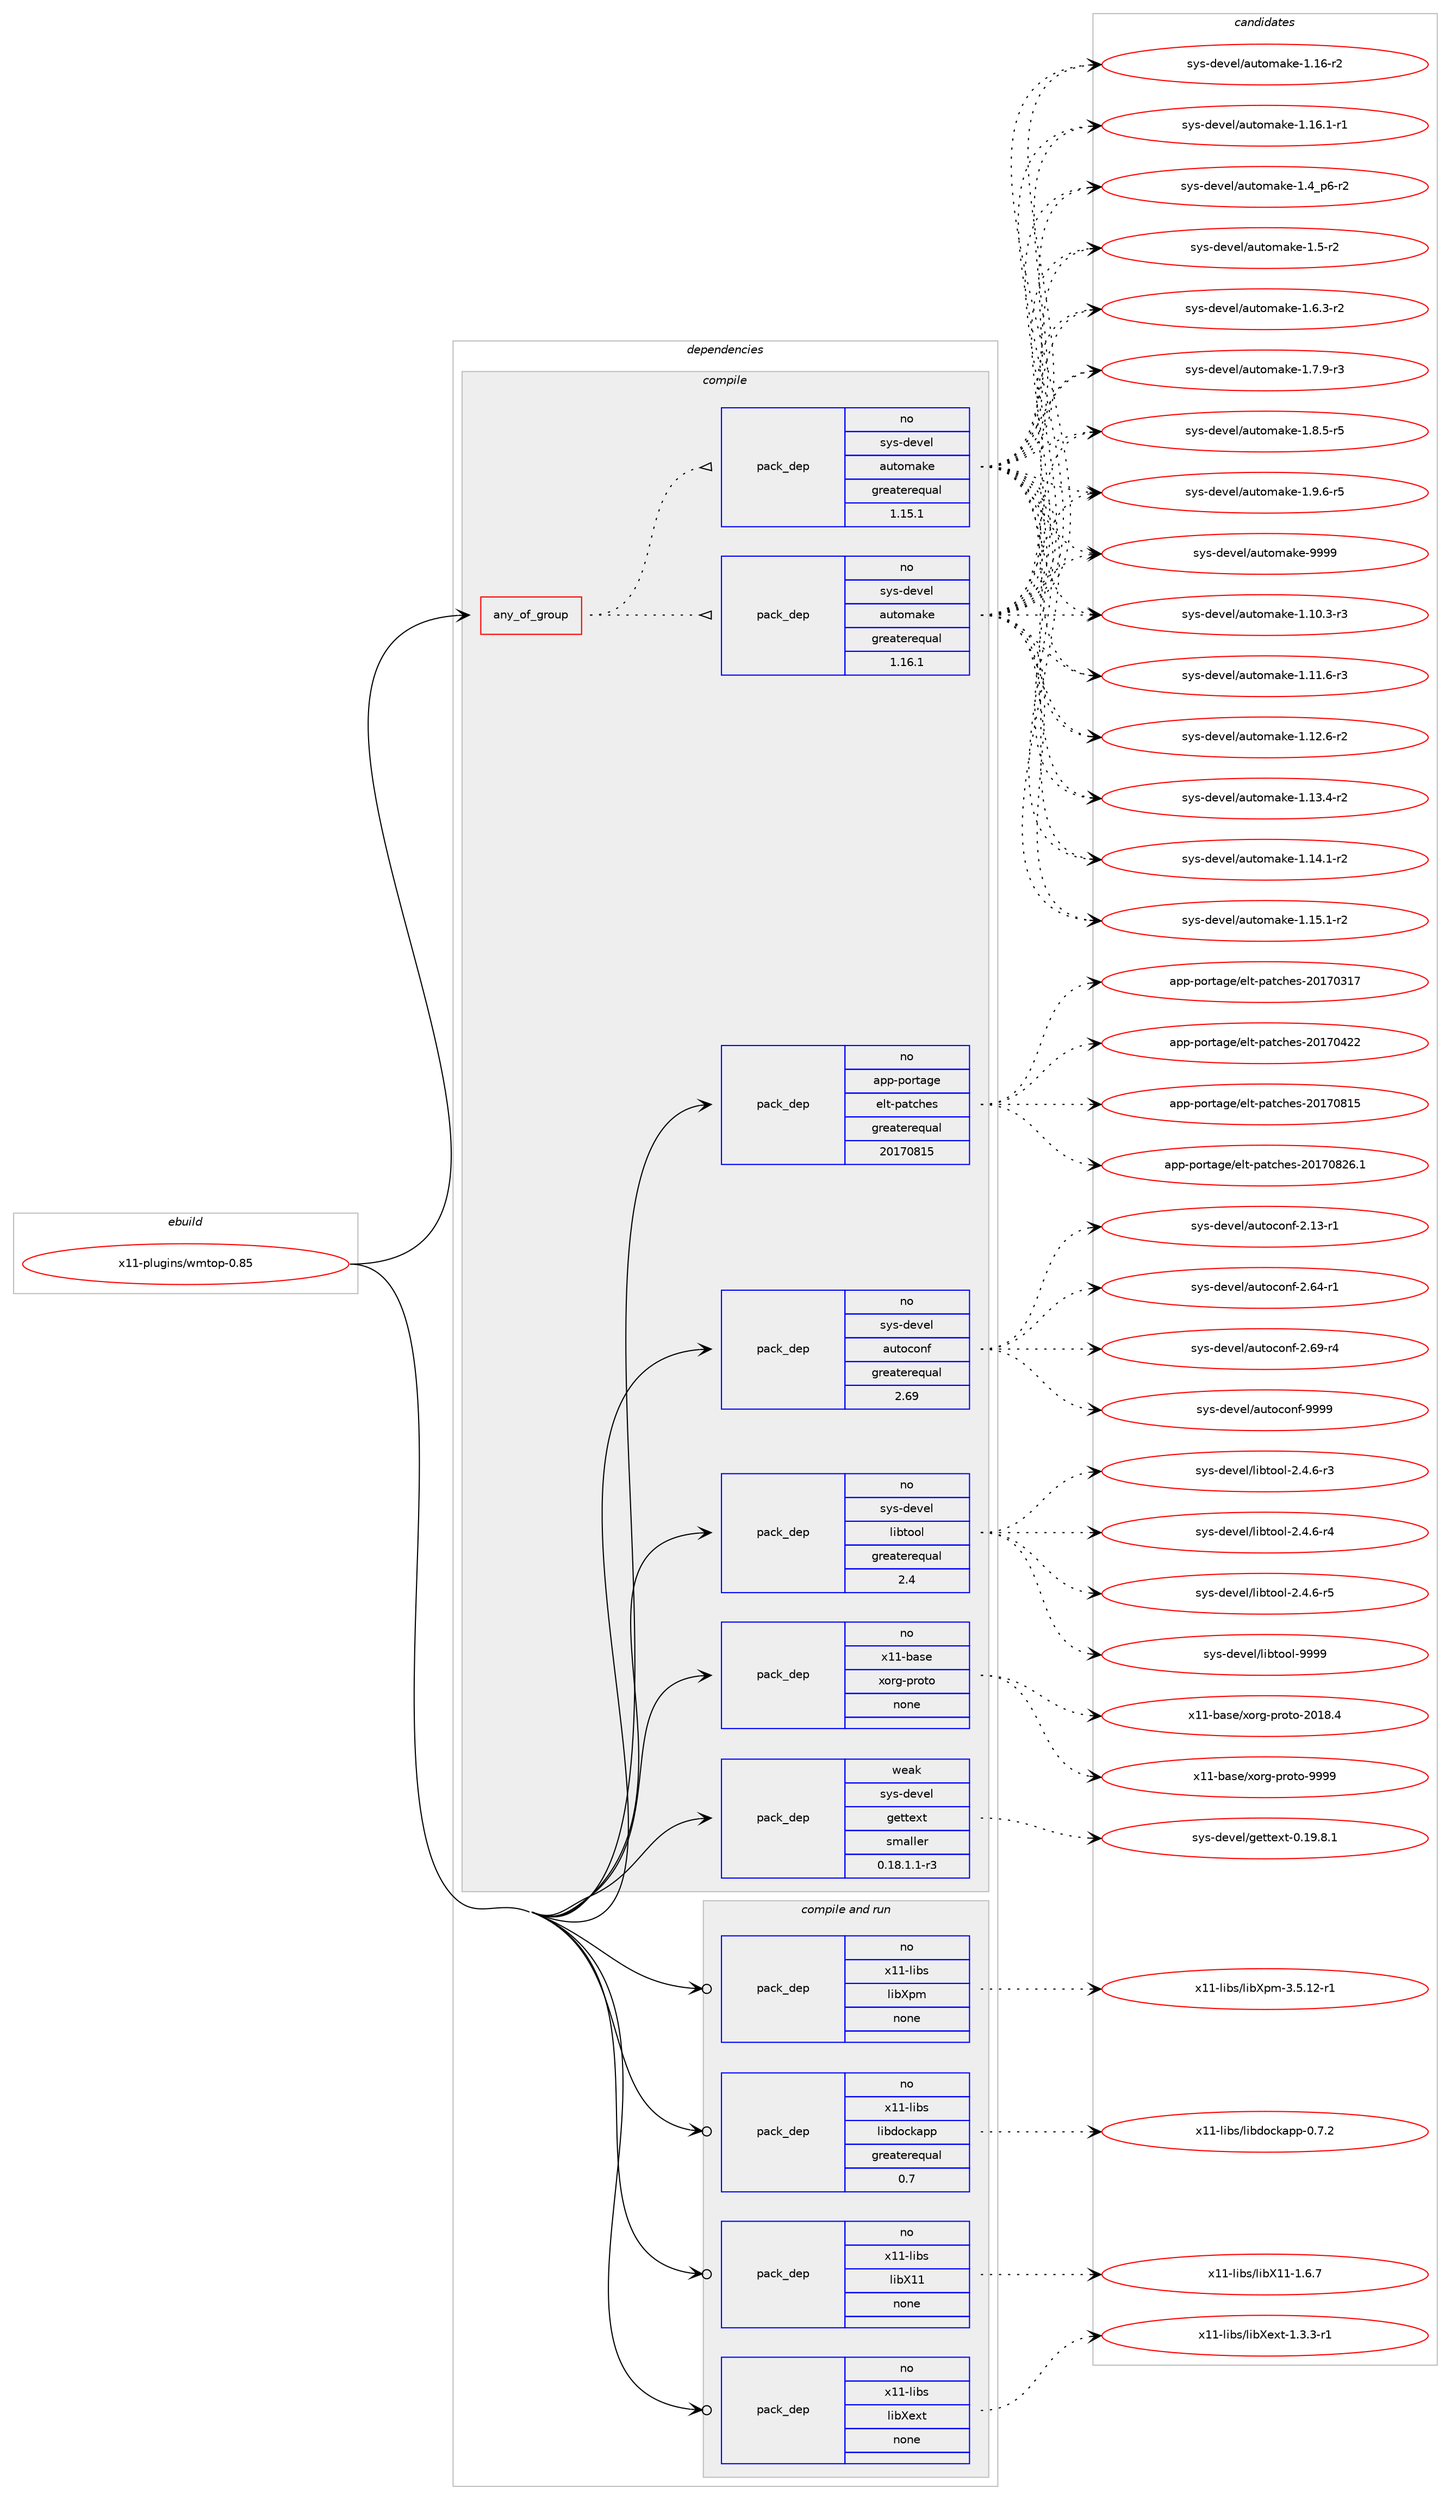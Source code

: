 digraph prolog {

# *************
# Graph options
# *************

newrank=true;
concentrate=true;
compound=true;
graph [rankdir=LR,fontname=Helvetica,fontsize=10,ranksep=1.5];#, ranksep=2.5, nodesep=0.2];
edge  [arrowhead=vee];
node  [fontname=Helvetica,fontsize=10];

# **********
# The ebuild
# **********

subgraph cluster_leftcol {
color=gray;
rank=same;
label=<<i>ebuild</i>>;
id [label="x11-plugins/wmtop-0.85", color=red, width=4, href="../x11-plugins/wmtop-0.85.svg"];
}

# ****************
# The dependencies
# ****************

subgraph cluster_midcol {
color=gray;
label=<<i>dependencies</i>>;
subgraph cluster_compile {
fillcolor="#eeeeee";
style=filled;
label=<<i>compile</i>>;
subgraph any28790 {
dependency1767696 [label=<<TABLE BORDER="0" CELLBORDER="1" CELLSPACING="0" CELLPADDING="4"><TR><TD CELLPADDING="10">any_of_group</TD></TR></TABLE>>, shape=none, color=red];subgraph pack1270895 {
dependency1767697 [label=<<TABLE BORDER="0" CELLBORDER="1" CELLSPACING="0" CELLPADDING="4" WIDTH="220"><TR><TD ROWSPAN="6" CELLPADDING="30">pack_dep</TD></TR><TR><TD WIDTH="110">no</TD></TR><TR><TD>sys-devel</TD></TR><TR><TD>automake</TD></TR><TR><TD>greaterequal</TD></TR><TR><TD>1.16.1</TD></TR></TABLE>>, shape=none, color=blue];
}
dependency1767696:e -> dependency1767697:w [weight=20,style="dotted",arrowhead="oinv"];
subgraph pack1270896 {
dependency1767698 [label=<<TABLE BORDER="0" CELLBORDER="1" CELLSPACING="0" CELLPADDING="4" WIDTH="220"><TR><TD ROWSPAN="6" CELLPADDING="30">pack_dep</TD></TR><TR><TD WIDTH="110">no</TD></TR><TR><TD>sys-devel</TD></TR><TR><TD>automake</TD></TR><TR><TD>greaterequal</TD></TR><TR><TD>1.15.1</TD></TR></TABLE>>, shape=none, color=blue];
}
dependency1767696:e -> dependency1767698:w [weight=20,style="dotted",arrowhead="oinv"];
}
id:e -> dependency1767696:w [weight=20,style="solid",arrowhead="vee"];
subgraph pack1270897 {
dependency1767699 [label=<<TABLE BORDER="0" CELLBORDER="1" CELLSPACING="0" CELLPADDING="4" WIDTH="220"><TR><TD ROWSPAN="6" CELLPADDING="30">pack_dep</TD></TR><TR><TD WIDTH="110">no</TD></TR><TR><TD>app-portage</TD></TR><TR><TD>elt-patches</TD></TR><TR><TD>greaterequal</TD></TR><TR><TD>20170815</TD></TR></TABLE>>, shape=none, color=blue];
}
id:e -> dependency1767699:w [weight=20,style="solid",arrowhead="vee"];
subgraph pack1270898 {
dependency1767700 [label=<<TABLE BORDER="0" CELLBORDER="1" CELLSPACING="0" CELLPADDING="4" WIDTH="220"><TR><TD ROWSPAN="6" CELLPADDING="30">pack_dep</TD></TR><TR><TD WIDTH="110">no</TD></TR><TR><TD>sys-devel</TD></TR><TR><TD>autoconf</TD></TR><TR><TD>greaterequal</TD></TR><TR><TD>2.69</TD></TR></TABLE>>, shape=none, color=blue];
}
id:e -> dependency1767700:w [weight=20,style="solid",arrowhead="vee"];
subgraph pack1270899 {
dependency1767701 [label=<<TABLE BORDER="0" CELLBORDER="1" CELLSPACING="0" CELLPADDING="4" WIDTH="220"><TR><TD ROWSPAN="6" CELLPADDING="30">pack_dep</TD></TR><TR><TD WIDTH="110">no</TD></TR><TR><TD>sys-devel</TD></TR><TR><TD>libtool</TD></TR><TR><TD>greaterequal</TD></TR><TR><TD>2.4</TD></TR></TABLE>>, shape=none, color=blue];
}
id:e -> dependency1767701:w [weight=20,style="solid",arrowhead="vee"];
subgraph pack1270900 {
dependency1767702 [label=<<TABLE BORDER="0" CELLBORDER="1" CELLSPACING="0" CELLPADDING="4" WIDTH="220"><TR><TD ROWSPAN="6" CELLPADDING="30">pack_dep</TD></TR><TR><TD WIDTH="110">no</TD></TR><TR><TD>x11-base</TD></TR><TR><TD>xorg-proto</TD></TR><TR><TD>none</TD></TR><TR><TD></TD></TR></TABLE>>, shape=none, color=blue];
}
id:e -> dependency1767702:w [weight=20,style="solid",arrowhead="vee"];
subgraph pack1270901 {
dependency1767703 [label=<<TABLE BORDER="0" CELLBORDER="1" CELLSPACING="0" CELLPADDING="4" WIDTH="220"><TR><TD ROWSPAN="6" CELLPADDING="30">pack_dep</TD></TR><TR><TD WIDTH="110">weak</TD></TR><TR><TD>sys-devel</TD></TR><TR><TD>gettext</TD></TR><TR><TD>smaller</TD></TR><TR><TD>0.18.1.1-r3</TD></TR></TABLE>>, shape=none, color=blue];
}
id:e -> dependency1767703:w [weight=20,style="solid",arrowhead="vee"];
}
subgraph cluster_compileandrun {
fillcolor="#eeeeee";
style=filled;
label=<<i>compile and run</i>>;
subgraph pack1270902 {
dependency1767704 [label=<<TABLE BORDER="0" CELLBORDER="1" CELLSPACING="0" CELLPADDING="4" WIDTH="220"><TR><TD ROWSPAN="6" CELLPADDING="30">pack_dep</TD></TR><TR><TD WIDTH="110">no</TD></TR><TR><TD>x11-libs</TD></TR><TR><TD>libX11</TD></TR><TR><TD>none</TD></TR><TR><TD></TD></TR></TABLE>>, shape=none, color=blue];
}
id:e -> dependency1767704:w [weight=20,style="solid",arrowhead="odotvee"];
subgraph pack1270903 {
dependency1767705 [label=<<TABLE BORDER="0" CELLBORDER="1" CELLSPACING="0" CELLPADDING="4" WIDTH="220"><TR><TD ROWSPAN="6" CELLPADDING="30">pack_dep</TD></TR><TR><TD WIDTH="110">no</TD></TR><TR><TD>x11-libs</TD></TR><TR><TD>libXext</TD></TR><TR><TD>none</TD></TR><TR><TD></TD></TR></TABLE>>, shape=none, color=blue];
}
id:e -> dependency1767705:w [weight=20,style="solid",arrowhead="odotvee"];
subgraph pack1270904 {
dependency1767706 [label=<<TABLE BORDER="0" CELLBORDER="1" CELLSPACING="0" CELLPADDING="4" WIDTH="220"><TR><TD ROWSPAN="6" CELLPADDING="30">pack_dep</TD></TR><TR><TD WIDTH="110">no</TD></TR><TR><TD>x11-libs</TD></TR><TR><TD>libXpm</TD></TR><TR><TD>none</TD></TR><TR><TD></TD></TR></TABLE>>, shape=none, color=blue];
}
id:e -> dependency1767706:w [weight=20,style="solid",arrowhead="odotvee"];
subgraph pack1270905 {
dependency1767707 [label=<<TABLE BORDER="0" CELLBORDER="1" CELLSPACING="0" CELLPADDING="4" WIDTH="220"><TR><TD ROWSPAN="6" CELLPADDING="30">pack_dep</TD></TR><TR><TD WIDTH="110">no</TD></TR><TR><TD>x11-libs</TD></TR><TR><TD>libdockapp</TD></TR><TR><TD>greaterequal</TD></TR><TR><TD>0.7</TD></TR></TABLE>>, shape=none, color=blue];
}
id:e -> dependency1767707:w [weight=20,style="solid",arrowhead="odotvee"];
}
subgraph cluster_run {
fillcolor="#eeeeee";
style=filled;
label=<<i>run</i>>;
}
}

# **************
# The candidates
# **************

subgraph cluster_choices {
rank=same;
color=gray;
label=<<i>candidates</i>>;

subgraph choice1270895 {
color=black;
nodesep=1;
choice11512111545100101118101108479711711611110997107101454946494846514511451 [label="sys-devel/automake-1.10.3-r3", color=red, width=4,href="../sys-devel/automake-1.10.3-r3.svg"];
choice11512111545100101118101108479711711611110997107101454946494946544511451 [label="sys-devel/automake-1.11.6-r3", color=red, width=4,href="../sys-devel/automake-1.11.6-r3.svg"];
choice11512111545100101118101108479711711611110997107101454946495046544511450 [label="sys-devel/automake-1.12.6-r2", color=red, width=4,href="../sys-devel/automake-1.12.6-r2.svg"];
choice11512111545100101118101108479711711611110997107101454946495146524511450 [label="sys-devel/automake-1.13.4-r2", color=red, width=4,href="../sys-devel/automake-1.13.4-r2.svg"];
choice11512111545100101118101108479711711611110997107101454946495246494511450 [label="sys-devel/automake-1.14.1-r2", color=red, width=4,href="../sys-devel/automake-1.14.1-r2.svg"];
choice11512111545100101118101108479711711611110997107101454946495346494511450 [label="sys-devel/automake-1.15.1-r2", color=red, width=4,href="../sys-devel/automake-1.15.1-r2.svg"];
choice1151211154510010111810110847971171161111099710710145494649544511450 [label="sys-devel/automake-1.16-r2", color=red, width=4,href="../sys-devel/automake-1.16-r2.svg"];
choice11512111545100101118101108479711711611110997107101454946495446494511449 [label="sys-devel/automake-1.16.1-r1", color=red, width=4,href="../sys-devel/automake-1.16.1-r1.svg"];
choice115121115451001011181011084797117116111109971071014549465295112544511450 [label="sys-devel/automake-1.4_p6-r2", color=red, width=4,href="../sys-devel/automake-1.4_p6-r2.svg"];
choice11512111545100101118101108479711711611110997107101454946534511450 [label="sys-devel/automake-1.5-r2", color=red, width=4,href="../sys-devel/automake-1.5-r2.svg"];
choice115121115451001011181011084797117116111109971071014549465446514511450 [label="sys-devel/automake-1.6.3-r2", color=red, width=4,href="../sys-devel/automake-1.6.3-r2.svg"];
choice115121115451001011181011084797117116111109971071014549465546574511451 [label="sys-devel/automake-1.7.9-r3", color=red, width=4,href="../sys-devel/automake-1.7.9-r3.svg"];
choice115121115451001011181011084797117116111109971071014549465646534511453 [label="sys-devel/automake-1.8.5-r5", color=red, width=4,href="../sys-devel/automake-1.8.5-r5.svg"];
choice115121115451001011181011084797117116111109971071014549465746544511453 [label="sys-devel/automake-1.9.6-r5", color=red, width=4,href="../sys-devel/automake-1.9.6-r5.svg"];
choice115121115451001011181011084797117116111109971071014557575757 [label="sys-devel/automake-9999", color=red, width=4,href="../sys-devel/automake-9999.svg"];
dependency1767697:e -> choice11512111545100101118101108479711711611110997107101454946494846514511451:w [style=dotted,weight="100"];
dependency1767697:e -> choice11512111545100101118101108479711711611110997107101454946494946544511451:w [style=dotted,weight="100"];
dependency1767697:e -> choice11512111545100101118101108479711711611110997107101454946495046544511450:w [style=dotted,weight="100"];
dependency1767697:e -> choice11512111545100101118101108479711711611110997107101454946495146524511450:w [style=dotted,weight="100"];
dependency1767697:e -> choice11512111545100101118101108479711711611110997107101454946495246494511450:w [style=dotted,weight="100"];
dependency1767697:e -> choice11512111545100101118101108479711711611110997107101454946495346494511450:w [style=dotted,weight="100"];
dependency1767697:e -> choice1151211154510010111810110847971171161111099710710145494649544511450:w [style=dotted,weight="100"];
dependency1767697:e -> choice11512111545100101118101108479711711611110997107101454946495446494511449:w [style=dotted,weight="100"];
dependency1767697:e -> choice115121115451001011181011084797117116111109971071014549465295112544511450:w [style=dotted,weight="100"];
dependency1767697:e -> choice11512111545100101118101108479711711611110997107101454946534511450:w [style=dotted,weight="100"];
dependency1767697:e -> choice115121115451001011181011084797117116111109971071014549465446514511450:w [style=dotted,weight="100"];
dependency1767697:e -> choice115121115451001011181011084797117116111109971071014549465546574511451:w [style=dotted,weight="100"];
dependency1767697:e -> choice115121115451001011181011084797117116111109971071014549465646534511453:w [style=dotted,weight="100"];
dependency1767697:e -> choice115121115451001011181011084797117116111109971071014549465746544511453:w [style=dotted,weight="100"];
dependency1767697:e -> choice115121115451001011181011084797117116111109971071014557575757:w [style=dotted,weight="100"];
}
subgraph choice1270896 {
color=black;
nodesep=1;
choice11512111545100101118101108479711711611110997107101454946494846514511451 [label="sys-devel/automake-1.10.3-r3", color=red, width=4,href="../sys-devel/automake-1.10.3-r3.svg"];
choice11512111545100101118101108479711711611110997107101454946494946544511451 [label="sys-devel/automake-1.11.6-r3", color=red, width=4,href="../sys-devel/automake-1.11.6-r3.svg"];
choice11512111545100101118101108479711711611110997107101454946495046544511450 [label="sys-devel/automake-1.12.6-r2", color=red, width=4,href="../sys-devel/automake-1.12.6-r2.svg"];
choice11512111545100101118101108479711711611110997107101454946495146524511450 [label="sys-devel/automake-1.13.4-r2", color=red, width=4,href="../sys-devel/automake-1.13.4-r2.svg"];
choice11512111545100101118101108479711711611110997107101454946495246494511450 [label="sys-devel/automake-1.14.1-r2", color=red, width=4,href="../sys-devel/automake-1.14.1-r2.svg"];
choice11512111545100101118101108479711711611110997107101454946495346494511450 [label="sys-devel/automake-1.15.1-r2", color=red, width=4,href="../sys-devel/automake-1.15.1-r2.svg"];
choice1151211154510010111810110847971171161111099710710145494649544511450 [label="sys-devel/automake-1.16-r2", color=red, width=4,href="../sys-devel/automake-1.16-r2.svg"];
choice11512111545100101118101108479711711611110997107101454946495446494511449 [label="sys-devel/automake-1.16.1-r1", color=red, width=4,href="../sys-devel/automake-1.16.1-r1.svg"];
choice115121115451001011181011084797117116111109971071014549465295112544511450 [label="sys-devel/automake-1.4_p6-r2", color=red, width=4,href="../sys-devel/automake-1.4_p6-r2.svg"];
choice11512111545100101118101108479711711611110997107101454946534511450 [label="sys-devel/automake-1.5-r2", color=red, width=4,href="../sys-devel/automake-1.5-r2.svg"];
choice115121115451001011181011084797117116111109971071014549465446514511450 [label="sys-devel/automake-1.6.3-r2", color=red, width=4,href="../sys-devel/automake-1.6.3-r2.svg"];
choice115121115451001011181011084797117116111109971071014549465546574511451 [label="sys-devel/automake-1.7.9-r3", color=red, width=4,href="../sys-devel/automake-1.7.9-r3.svg"];
choice115121115451001011181011084797117116111109971071014549465646534511453 [label="sys-devel/automake-1.8.5-r5", color=red, width=4,href="../sys-devel/automake-1.8.5-r5.svg"];
choice115121115451001011181011084797117116111109971071014549465746544511453 [label="sys-devel/automake-1.9.6-r5", color=red, width=4,href="../sys-devel/automake-1.9.6-r5.svg"];
choice115121115451001011181011084797117116111109971071014557575757 [label="sys-devel/automake-9999", color=red, width=4,href="../sys-devel/automake-9999.svg"];
dependency1767698:e -> choice11512111545100101118101108479711711611110997107101454946494846514511451:w [style=dotted,weight="100"];
dependency1767698:e -> choice11512111545100101118101108479711711611110997107101454946494946544511451:w [style=dotted,weight="100"];
dependency1767698:e -> choice11512111545100101118101108479711711611110997107101454946495046544511450:w [style=dotted,weight="100"];
dependency1767698:e -> choice11512111545100101118101108479711711611110997107101454946495146524511450:w [style=dotted,weight="100"];
dependency1767698:e -> choice11512111545100101118101108479711711611110997107101454946495246494511450:w [style=dotted,weight="100"];
dependency1767698:e -> choice11512111545100101118101108479711711611110997107101454946495346494511450:w [style=dotted,weight="100"];
dependency1767698:e -> choice1151211154510010111810110847971171161111099710710145494649544511450:w [style=dotted,weight="100"];
dependency1767698:e -> choice11512111545100101118101108479711711611110997107101454946495446494511449:w [style=dotted,weight="100"];
dependency1767698:e -> choice115121115451001011181011084797117116111109971071014549465295112544511450:w [style=dotted,weight="100"];
dependency1767698:e -> choice11512111545100101118101108479711711611110997107101454946534511450:w [style=dotted,weight="100"];
dependency1767698:e -> choice115121115451001011181011084797117116111109971071014549465446514511450:w [style=dotted,weight="100"];
dependency1767698:e -> choice115121115451001011181011084797117116111109971071014549465546574511451:w [style=dotted,weight="100"];
dependency1767698:e -> choice115121115451001011181011084797117116111109971071014549465646534511453:w [style=dotted,weight="100"];
dependency1767698:e -> choice115121115451001011181011084797117116111109971071014549465746544511453:w [style=dotted,weight="100"];
dependency1767698:e -> choice115121115451001011181011084797117116111109971071014557575757:w [style=dotted,weight="100"];
}
subgraph choice1270897 {
color=black;
nodesep=1;
choice97112112451121111141169710310147101108116451129711699104101115455048495548514955 [label="app-portage/elt-patches-20170317", color=red, width=4,href="../app-portage/elt-patches-20170317.svg"];
choice97112112451121111141169710310147101108116451129711699104101115455048495548525050 [label="app-portage/elt-patches-20170422", color=red, width=4,href="../app-portage/elt-patches-20170422.svg"];
choice97112112451121111141169710310147101108116451129711699104101115455048495548564953 [label="app-portage/elt-patches-20170815", color=red, width=4,href="../app-portage/elt-patches-20170815.svg"];
choice971121124511211111411697103101471011081164511297116991041011154550484955485650544649 [label="app-portage/elt-patches-20170826.1", color=red, width=4,href="../app-portage/elt-patches-20170826.1.svg"];
dependency1767699:e -> choice97112112451121111141169710310147101108116451129711699104101115455048495548514955:w [style=dotted,weight="100"];
dependency1767699:e -> choice97112112451121111141169710310147101108116451129711699104101115455048495548525050:w [style=dotted,weight="100"];
dependency1767699:e -> choice97112112451121111141169710310147101108116451129711699104101115455048495548564953:w [style=dotted,weight="100"];
dependency1767699:e -> choice971121124511211111411697103101471011081164511297116991041011154550484955485650544649:w [style=dotted,weight="100"];
}
subgraph choice1270898 {
color=black;
nodesep=1;
choice1151211154510010111810110847971171161119911111010245504649514511449 [label="sys-devel/autoconf-2.13-r1", color=red, width=4,href="../sys-devel/autoconf-2.13-r1.svg"];
choice1151211154510010111810110847971171161119911111010245504654524511449 [label="sys-devel/autoconf-2.64-r1", color=red, width=4,href="../sys-devel/autoconf-2.64-r1.svg"];
choice1151211154510010111810110847971171161119911111010245504654574511452 [label="sys-devel/autoconf-2.69-r4", color=red, width=4,href="../sys-devel/autoconf-2.69-r4.svg"];
choice115121115451001011181011084797117116111991111101024557575757 [label="sys-devel/autoconf-9999", color=red, width=4,href="../sys-devel/autoconf-9999.svg"];
dependency1767700:e -> choice1151211154510010111810110847971171161119911111010245504649514511449:w [style=dotted,weight="100"];
dependency1767700:e -> choice1151211154510010111810110847971171161119911111010245504654524511449:w [style=dotted,weight="100"];
dependency1767700:e -> choice1151211154510010111810110847971171161119911111010245504654574511452:w [style=dotted,weight="100"];
dependency1767700:e -> choice115121115451001011181011084797117116111991111101024557575757:w [style=dotted,weight="100"];
}
subgraph choice1270899 {
color=black;
nodesep=1;
choice1151211154510010111810110847108105981161111111084550465246544511451 [label="sys-devel/libtool-2.4.6-r3", color=red, width=4,href="../sys-devel/libtool-2.4.6-r3.svg"];
choice1151211154510010111810110847108105981161111111084550465246544511452 [label="sys-devel/libtool-2.4.6-r4", color=red, width=4,href="../sys-devel/libtool-2.4.6-r4.svg"];
choice1151211154510010111810110847108105981161111111084550465246544511453 [label="sys-devel/libtool-2.4.6-r5", color=red, width=4,href="../sys-devel/libtool-2.4.6-r5.svg"];
choice1151211154510010111810110847108105981161111111084557575757 [label="sys-devel/libtool-9999", color=red, width=4,href="../sys-devel/libtool-9999.svg"];
dependency1767701:e -> choice1151211154510010111810110847108105981161111111084550465246544511451:w [style=dotted,weight="100"];
dependency1767701:e -> choice1151211154510010111810110847108105981161111111084550465246544511452:w [style=dotted,weight="100"];
dependency1767701:e -> choice1151211154510010111810110847108105981161111111084550465246544511453:w [style=dotted,weight="100"];
dependency1767701:e -> choice1151211154510010111810110847108105981161111111084557575757:w [style=dotted,weight="100"];
}
subgraph choice1270900 {
color=black;
nodesep=1;
choice1204949459897115101471201111141034511211411111611145504849564652 [label="x11-base/xorg-proto-2018.4", color=red, width=4,href="../x11-base/xorg-proto-2018.4.svg"];
choice120494945989711510147120111114103451121141111161114557575757 [label="x11-base/xorg-proto-9999", color=red, width=4,href="../x11-base/xorg-proto-9999.svg"];
dependency1767702:e -> choice1204949459897115101471201111141034511211411111611145504849564652:w [style=dotted,weight="100"];
dependency1767702:e -> choice120494945989711510147120111114103451121141111161114557575757:w [style=dotted,weight="100"];
}
subgraph choice1270901 {
color=black;
nodesep=1;
choice1151211154510010111810110847103101116116101120116454846495746564649 [label="sys-devel/gettext-0.19.8.1", color=red, width=4,href="../sys-devel/gettext-0.19.8.1.svg"];
dependency1767703:e -> choice1151211154510010111810110847103101116116101120116454846495746564649:w [style=dotted,weight="100"];
}
subgraph choice1270902 {
color=black;
nodesep=1;
choice120494945108105981154710810598884949454946544655 [label="x11-libs/libX11-1.6.7", color=red, width=4,href="../x11-libs/libX11-1.6.7.svg"];
dependency1767704:e -> choice120494945108105981154710810598884949454946544655:w [style=dotted,weight="100"];
}
subgraph choice1270903 {
color=black;
nodesep=1;
choice120494945108105981154710810598881011201164549465146514511449 [label="x11-libs/libXext-1.3.3-r1", color=red, width=4,href="../x11-libs/libXext-1.3.3-r1.svg"];
dependency1767705:e -> choice120494945108105981154710810598881011201164549465146514511449:w [style=dotted,weight="100"];
}
subgraph choice1270904 {
color=black;
nodesep=1;
choice12049494510810598115471081059888112109455146534649504511449 [label="x11-libs/libXpm-3.5.12-r1", color=red, width=4,href="../x11-libs/libXpm-3.5.12-r1.svg"];
dependency1767706:e -> choice12049494510810598115471081059888112109455146534649504511449:w [style=dotted,weight="100"];
}
subgraph choice1270905 {
color=black;
nodesep=1;
choice1204949451081059811547108105981001119910797112112454846554650 [label="x11-libs/libdockapp-0.7.2", color=red, width=4,href="../x11-libs/libdockapp-0.7.2.svg"];
dependency1767707:e -> choice1204949451081059811547108105981001119910797112112454846554650:w [style=dotted,weight="100"];
}
}

}
